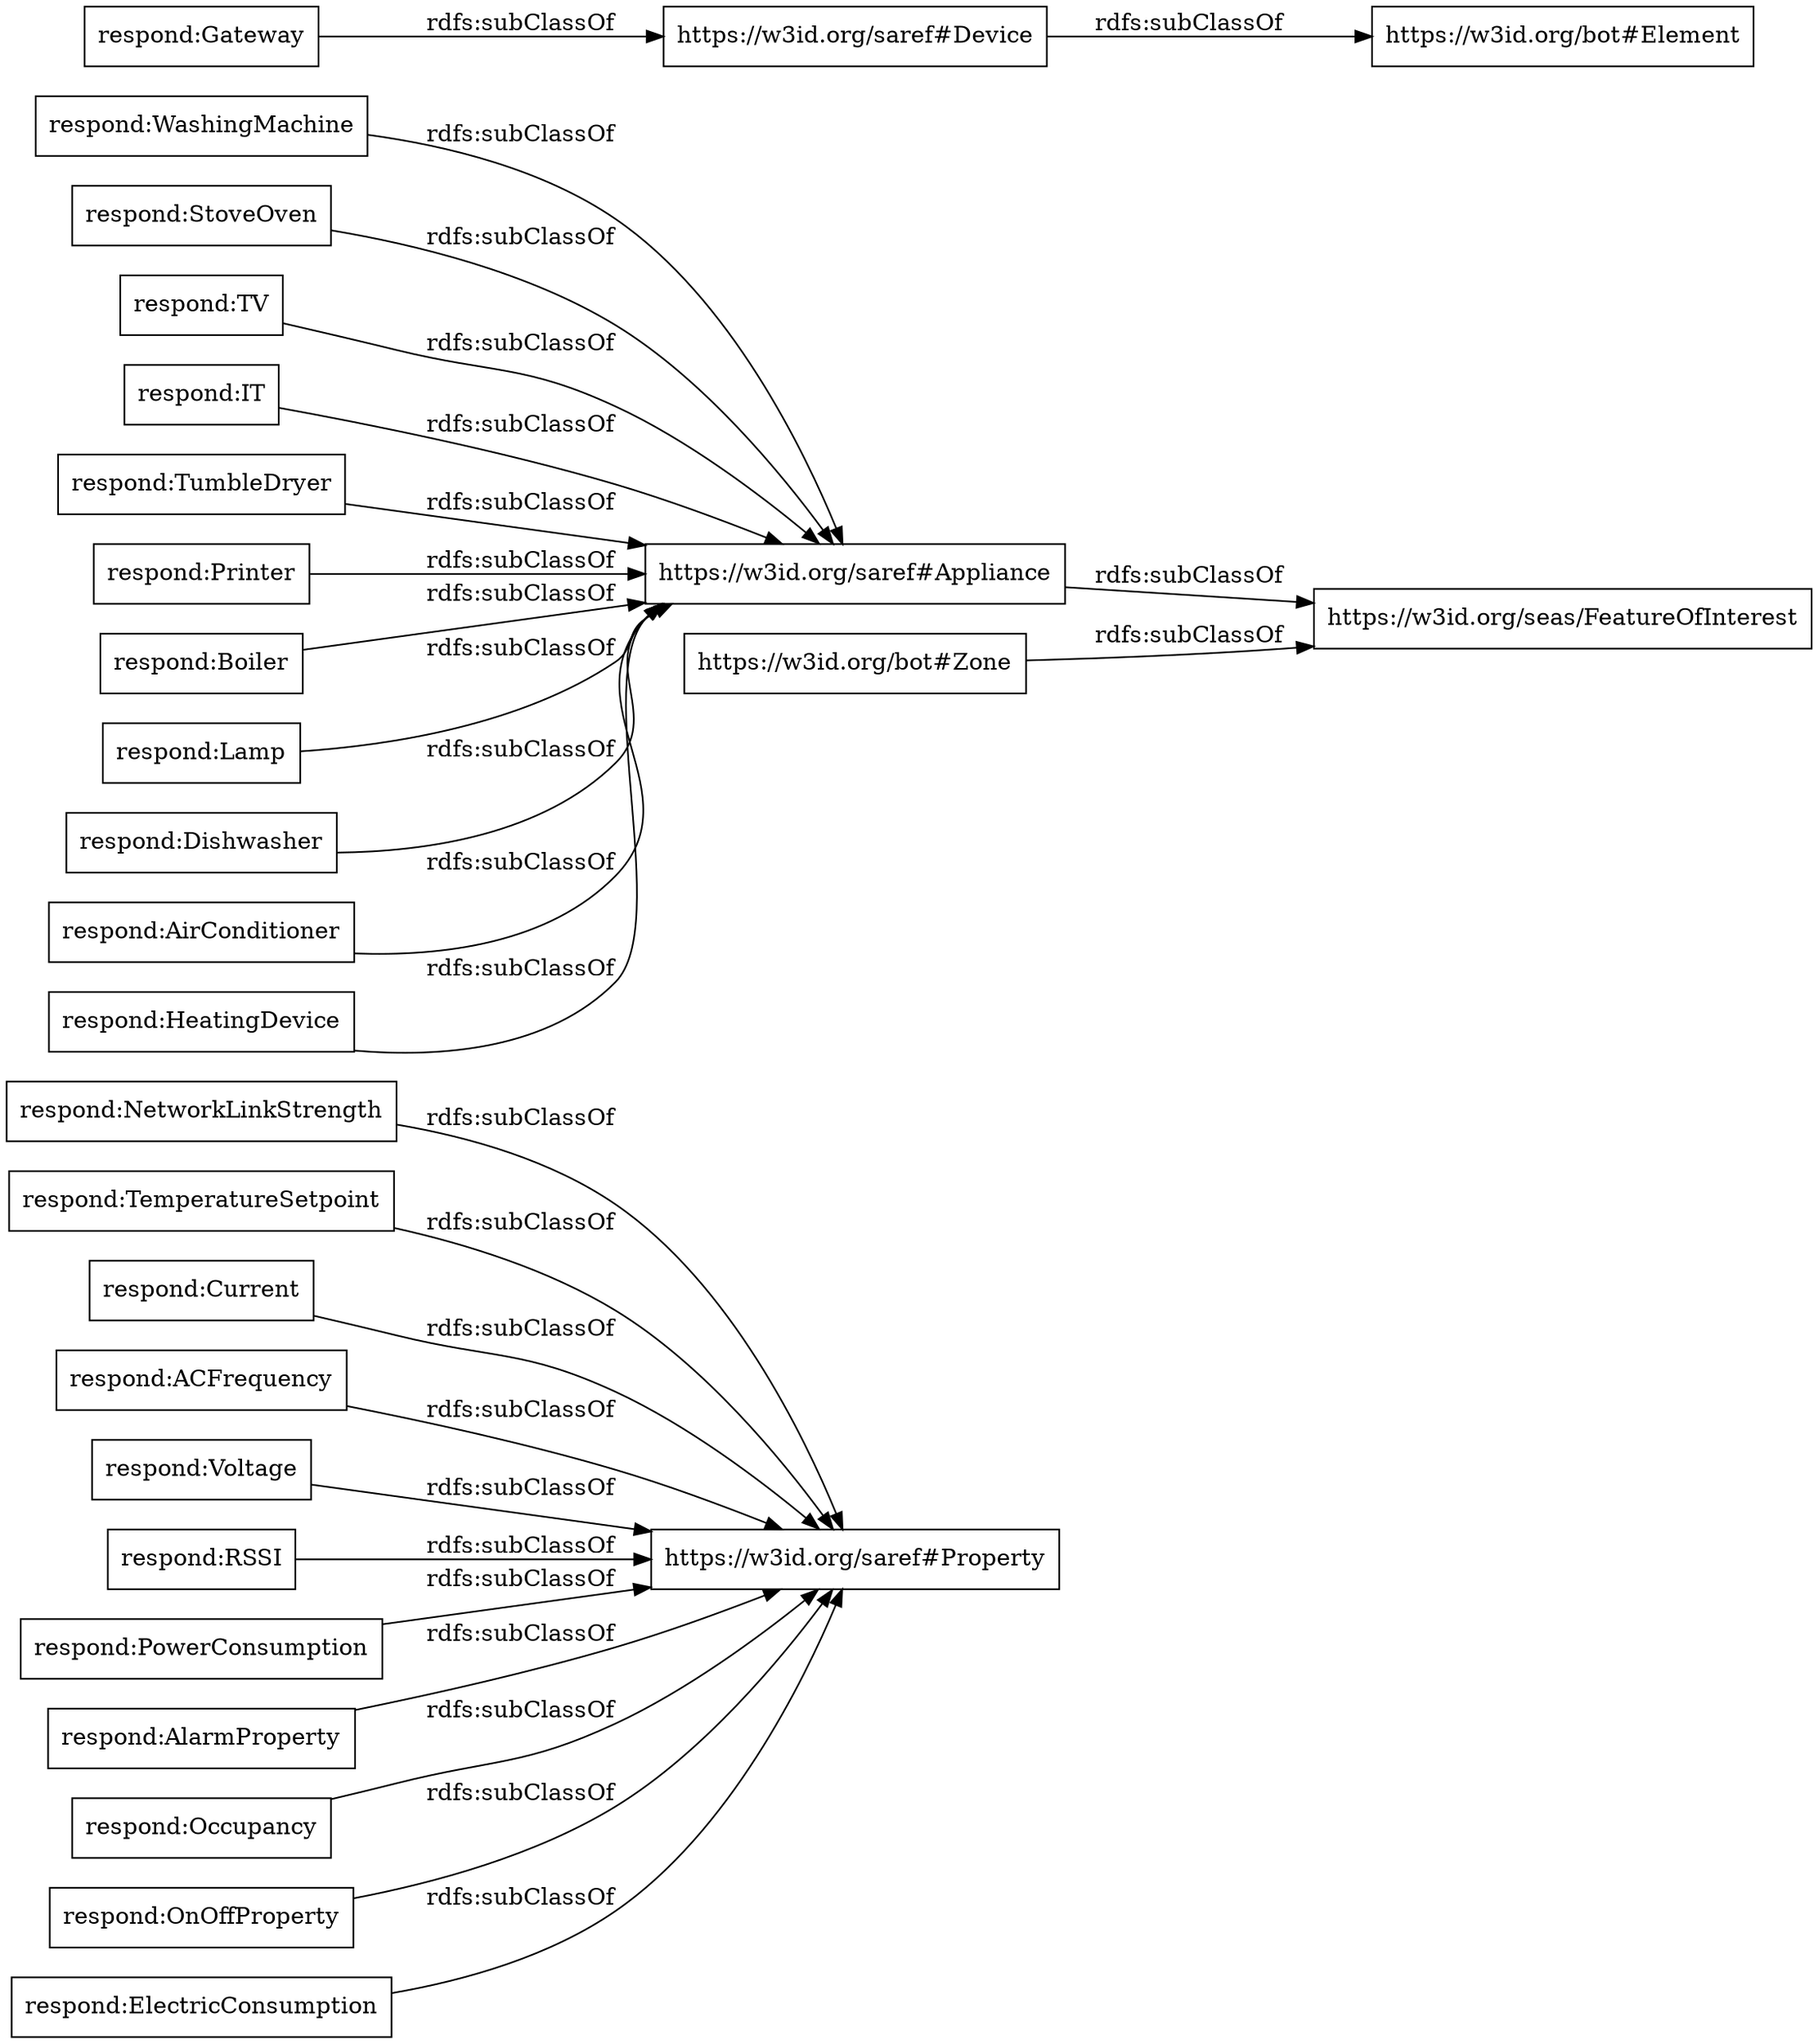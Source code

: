 digraph ar2dtool_diagram { 
rankdir=LR;
size="1000"
node [shape = rectangle, color="black"]; "respond:NetworkLinkStrength" "respond:WashingMachine" "respond:TemperatureSetpoint" "respond:StoveOven" "respond:Current" "respond:TV" "https://w3id.org/seas/FeatureOfInterest" "respond:ACFrequency" "respond:Voltage" "respond:IT" "respond:TumbleDryer" "respond:Gateway" "respond:RSSI" "respond:Printer" "respond:Boiler" "respond:Lamp" "respond:Dishwasher" "respond:PowerConsumption" "respond:AlarmProperty" "respond:AirConditioner" "respond:Occupancy" "respond:HeatingDevice" "respond:OnOffProperty" "respond:ElectricConsumption" ; /*classes style*/
	"respond:Gateway" -> "https://w3id.org/saref#Device" [ label = "rdfs:subClassOf" ];
	"respond:Lamp" -> "https://w3id.org/saref#Appliance" [ label = "rdfs:subClassOf" ];
	"respond:Voltage" -> "https://w3id.org/saref#Property" [ label = "rdfs:subClassOf" ];
	"https://w3id.org/bot#Zone" -> "https://w3id.org/seas/FeatureOfInterest" [ label = "rdfs:subClassOf" ];
	"respond:AirConditioner" -> "https://w3id.org/saref#Appliance" [ label = "rdfs:subClassOf" ];
	"respond:IT" -> "https://w3id.org/saref#Appliance" [ label = "rdfs:subClassOf" ];
	"respond:Boiler" -> "https://w3id.org/saref#Appliance" [ label = "rdfs:subClassOf" ];
	"respond:Dishwasher" -> "https://w3id.org/saref#Appliance" [ label = "rdfs:subClassOf" ];
	"respond:TemperatureSetpoint" -> "https://w3id.org/saref#Property" [ label = "rdfs:subClassOf" ];
	"respond:HeatingDevice" -> "https://w3id.org/saref#Appliance" [ label = "rdfs:subClassOf" ];
	"respond:PowerConsumption" -> "https://w3id.org/saref#Property" [ label = "rdfs:subClassOf" ];
	"respond:StoveOven" -> "https://w3id.org/saref#Appliance" [ label = "rdfs:subClassOf" ];
	"respond:Current" -> "https://w3id.org/saref#Property" [ label = "rdfs:subClassOf" ];
	"respond:AlarmProperty" -> "https://w3id.org/saref#Property" [ label = "rdfs:subClassOf" ];
	"respond:OnOffProperty" -> "https://w3id.org/saref#Property" [ label = "rdfs:subClassOf" ];
	"respond:Occupancy" -> "https://w3id.org/saref#Property" [ label = "rdfs:subClassOf" ];
	"respond:TumbleDryer" -> "https://w3id.org/saref#Appliance" [ label = "rdfs:subClassOf" ];
	"respond:NetworkLinkStrength" -> "https://w3id.org/saref#Property" [ label = "rdfs:subClassOf" ];
	"respond:WashingMachine" -> "https://w3id.org/saref#Appliance" [ label = "rdfs:subClassOf" ];
	"https://w3id.org/saref#Appliance" -> "https://w3id.org/seas/FeatureOfInterest" [ label = "rdfs:subClassOf" ];
	"respond:TV" -> "https://w3id.org/saref#Appliance" [ label = "rdfs:subClassOf" ];
	"respond:Printer" -> "https://w3id.org/saref#Appliance" [ label = "rdfs:subClassOf" ];
	"respond:RSSI" -> "https://w3id.org/saref#Property" [ label = "rdfs:subClassOf" ];
	"respond:ACFrequency" -> "https://w3id.org/saref#Property" [ label = "rdfs:subClassOf" ];
	"respond:ElectricConsumption" -> "https://w3id.org/saref#Property" [ label = "rdfs:subClassOf" ];
	"https://w3id.org/saref#Device" -> "https://w3id.org/bot#Element" [ label = "rdfs:subClassOf" ];

}
